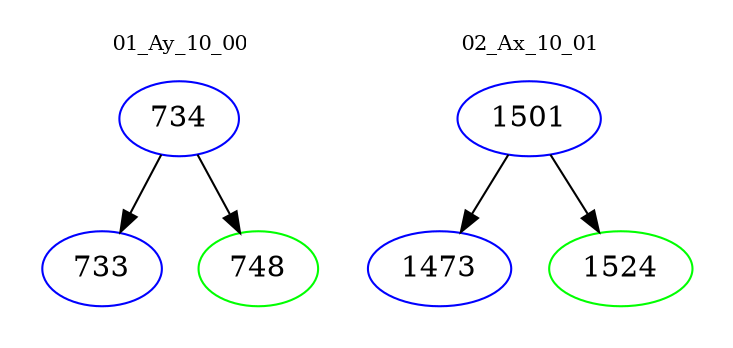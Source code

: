 digraph{
subgraph cluster_0 {
color = white
label = "01_Ay_10_00";
fontsize=10;
T0_734 [label="734", color="blue"]
T0_734 -> T0_733 [color="black"]
T0_733 [label="733", color="blue"]
T0_734 -> T0_748 [color="black"]
T0_748 [label="748", color="green"]
}
subgraph cluster_1 {
color = white
label = "02_Ax_10_01";
fontsize=10;
T1_1501 [label="1501", color="blue"]
T1_1501 -> T1_1473 [color="black"]
T1_1473 [label="1473", color="blue"]
T1_1501 -> T1_1524 [color="black"]
T1_1524 [label="1524", color="green"]
}
}
